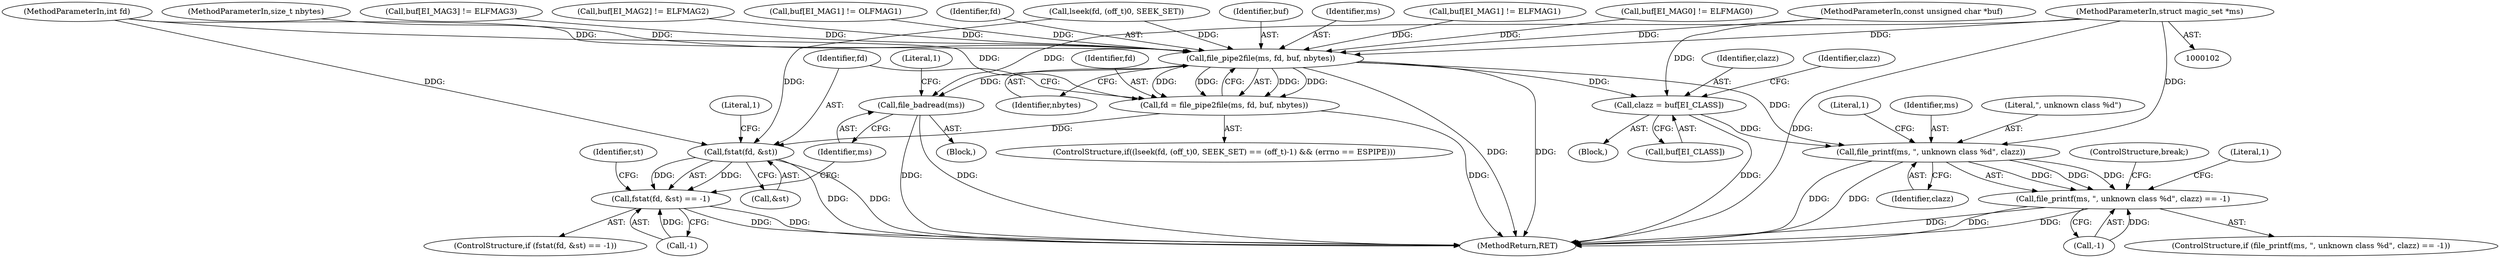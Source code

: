 digraph "0_file_ce90e05774dd77d86cfc8dfa6da57b32816841c4_6@pointer" {
"1000103" [label="(MethodParameterIn,struct magic_set *ms)"];
"1000183" [label="(Call,file_pipe2file(ms, fd, buf, nbytes))"];
"1000181" [label="(Call,fd = file_pipe2file(ms, fd, buf, nbytes))"];
"1000190" [label="(Call,fstat(fd, &st))"];
"1000189" [label="(Call,fstat(fd, &st) == -1)"];
"1000197" [label="(Call,file_badread(ms))"];
"1000222" [label="(Call,clazz = buf[EI_CLASS])"];
"1000235" [label="(Call,file_printf(ms, \", unknown class %d\", clazz))"];
"1000234" [label="(Call,file_printf(ms, \", unknown class %d\", clazz) == -1)"];
"1000224" [label="(Call,buf[EI_CLASS])"];
"1000190" [label="(Call,fstat(fd, &st))"];
"1000194" [label="(Call,-1)"];
"1000192" [label="(Call,&st)"];
"1000239" [label="(Call,-1)"];
"1000168" [label="(Call,lseek(fd, (off_t)0, SEEK_SET))"];
"1000186" [label="(Identifier,buf)"];
"1000184" [label="(Identifier,ms)"];
"1000195" [label="(Literal,1)"];
"1000247" [label="(MethodReturn,RET)"];
"1000182" [label="(Identifier,fd)"];
"1000191" [label="(Identifier,fd)"];
"1000142" [label="(Call,buf[EI_MAG1] != ELFMAG1)"];
"1000198" [label="(Identifier,ms)"];
"1000105" [label="(MethodParameterIn,const unsigned char *buf)"];
"1000187" [label="(Identifier,nbytes)"];
"1000240" [label="(Literal,1)"];
"1000234" [label="(Call,file_printf(ms, \", unknown class %d\", clazz) == -1)"];
"1000183" [label="(Call,file_pipe2file(ms, fd, buf, nbytes))"];
"1000197" [label="(Call,file_badread(ms))"];
"1000201" [label="(Literal,1)"];
"1000236" [label="(Identifier,ms)"];
"1000244" [label="(ControlStructure,break;)"];
"1000189" [label="(Call,fstat(fd, &st) == -1)"];
"1000233" [label="(ControlStructure,if (file_printf(ms, \", unknown class %d\", clazz) == -1))"];
"1000107" [label="(Block,)"];
"1000135" [label="(Call,buf[EI_MAG0] != ELFMAG0)"];
"1000103" [label="(MethodParameterIn,struct magic_set *ms)"];
"1000106" [label="(MethodParameterIn,size_t nbytes)"];
"1000235" [label="(Call,file_printf(ms, \", unknown class %d\", clazz))"];
"1000237" [label="(Literal,\", unknown class %d\")"];
"1000158" [label="(Call,buf[EI_MAG3] != ELFMAG3)"];
"1000206" [label="(Identifier,st)"];
"1000196" [label="(Block,)"];
"1000228" [label="(Identifier,clazz)"];
"1000153" [label="(Call,buf[EI_MAG2] != ELFMAG2)"];
"1000238" [label="(Identifier,clazz)"];
"1000223" [label="(Identifier,clazz)"];
"1000243" [label="(Literal,1)"];
"1000188" [label="(ControlStructure,if (fstat(fd, &st) == -1))"];
"1000147" [label="(Call,buf[EI_MAG1] != OLFMAG1)"];
"1000181" [label="(Call,fd = file_pipe2file(ms, fd, buf, nbytes))"];
"1000222" [label="(Call,clazz = buf[EI_CLASS])"];
"1000104" [label="(MethodParameterIn,int fd)"];
"1000185" [label="(Identifier,fd)"];
"1000165" [label="(ControlStructure,if((lseek(fd, (off_t)0, SEEK_SET) == (off_t)-1) && (errno == ESPIPE)))"];
"1000103" -> "1000102"  [label="AST: "];
"1000103" -> "1000247"  [label="DDG: "];
"1000103" -> "1000183"  [label="DDG: "];
"1000103" -> "1000197"  [label="DDG: "];
"1000103" -> "1000235"  [label="DDG: "];
"1000183" -> "1000181"  [label="AST: "];
"1000183" -> "1000187"  [label="CFG: "];
"1000184" -> "1000183"  [label="AST: "];
"1000185" -> "1000183"  [label="AST: "];
"1000186" -> "1000183"  [label="AST: "];
"1000187" -> "1000183"  [label="AST: "];
"1000181" -> "1000183"  [label="CFG: "];
"1000183" -> "1000247"  [label="DDG: "];
"1000183" -> "1000247"  [label="DDG: "];
"1000183" -> "1000181"  [label="DDG: "];
"1000183" -> "1000181"  [label="DDG: "];
"1000183" -> "1000181"  [label="DDG: "];
"1000183" -> "1000181"  [label="DDG: "];
"1000168" -> "1000183"  [label="DDG: "];
"1000104" -> "1000183"  [label="DDG: "];
"1000158" -> "1000183"  [label="DDG: "];
"1000147" -> "1000183"  [label="DDG: "];
"1000153" -> "1000183"  [label="DDG: "];
"1000142" -> "1000183"  [label="DDG: "];
"1000135" -> "1000183"  [label="DDG: "];
"1000105" -> "1000183"  [label="DDG: "];
"1000106" -> "1000183"  [label="DDG: "];
"1000183" -> "1000197"  [label="DDG: "];
"1000183" -> "1000222"  [label="DDG: "];
"1000183" -> "1000235"  [label="DDG: "];
"1000181" -> "1000165"  [label="AST: "];
"1000182" -> "1000181"  [label="AST: "];
"1000191" -> "1000181"  [label="CFG: "];
"1000181" -> "1000247"  [label="DDG: "];
"1000104" -> "1000181"  [label="DDG: "];
"1000181" -> "1000190"  [label="DDG: "];
"1000190" -> "1000189"  [label="AST: "];
"1000190" -> "1000192"  [label="CFG: "];
"1000191" -> "1000190"  [label="AST: "];
"1000192" -> "1000190"  [label="AST: "];
"1000195" -> "1000190"  [label="CFG: "];
"1000190" -> "1000247"  [label="DDG: "];
"1000190" -> "1000247"  [label="DDG: "];
"1000190" -> "1000189"  [label="DDG: "];
"1000190" -> "1000189"  [label="DDG: "];
"1000168" -> "1000190"  [label="DDG: "];
"1000104" -> "1000190"  [label="DDG: "];
"1000189" -> "1000188"  [label="AST: "];
"1000189" -> "1000194"  [label="CFG: "];
"1000194" -> "1000189"  [label="AST: "];
"1000198" -> "1000189"  [label="CFG: "];
"1000206" -> "1000189"  [label="CFG: "];
"1000189" -> "1000247"  [label="DDG: "];
"1000189" -> "1000247"  [label="DDG: "];
"1000194" -> "1000189"  [label="DDG: "];
"1000197" -> "1000196"  [label="AST: "];
"1000197" -> "1000198"  [label="CFG: "];
"1000198" -> "1000197"  [label="AST: "];
"1000201" -> "1000197"  [label="CFG: "];
"1000197" -> "1000247"  [label="DDG: "];
"1000197" -> "1000247"  [label="DDG: "];
"1000222" -> "1000107"  [label="AST: "];
"1000222" -> "1000224"  [label="CFG: "];
"1000223" -> "1000222"  [label="AST: "];
"1000224" -> "1000222"  [label="AST: "];
"1000228" -> "1000222"  [label="CFG: "];
"1000222" -> "1000247"  [label="DDG: "];
"1000105" -> "1000222"  [label="DDG: "];
"1000222" -> "1000235"  [label="DDG: "];
"1000235" -> "1000234"  [label="AST: "];
"1000235" -> "1000238"  [label="CFG: "];
"1000236" -> "1000235"  [label="AST: "];
"1000237" -> "1000235"  [label="AST: "];
"1000238" -> "1000235"  [label="AST: "];
"1000240" -> "1000235"  [label="CFG: "];
"1000235" -> "1000247"  [label="DDG: "];
"1000235" -> "1000247"  [label="DDG: "];
"1000235" -> "1000234"  [label="DDG: "];
"1000235" -> "1000234"  [label="DDG: "];
"1000235" -> "1000234"  [label="DDG: "];
"1000234" -> "1000233"  [label="AST: "];
"1000234" -> "1000239"  [label="CFG: "];
"1000239" -> "1000234"  [label="AST: "];
"1000243" -> "1000234"  [label="CFG: "];
"1000244" -> "1000234"  [label="CFG: "];
"1000234" -> "1000247"  [label="DDG: "];
"1000234" -> "1000247"  [label="DDG: "];
"1000234" -> "1000247"  [label="DDG: "];
"1000239" -> "1000234"  [label="DDG: "];
}
